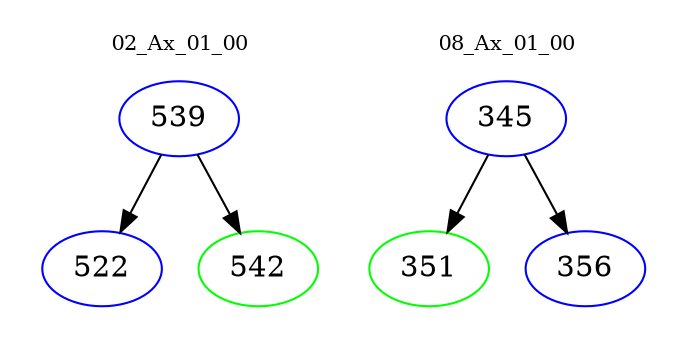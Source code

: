 digraph{
subgraph cluster_0 {
color = white
label = "02_Ax_01_00";
fontsize=10;
T0_539 [label="539", color="blue"]
T0_539 -> T0_522 [color="black"]
T0_522 [label="522", color="blue"]
T0_539 -> T0_542 [color="black"]
T0_542 [label="542", color="green"]
}
subgraph cluster_1 {
color = white
label = "08_Ax_01_00";
fontsize=10;
T1_345 [label="345", color="blue"]
T1_345 -> T1_351 [color="black"]
T1_351 [label="351", color="green"]
T1_345 -> T1_356 [color="black"]
T1_356 [label="356", color="blue"]
}
}
